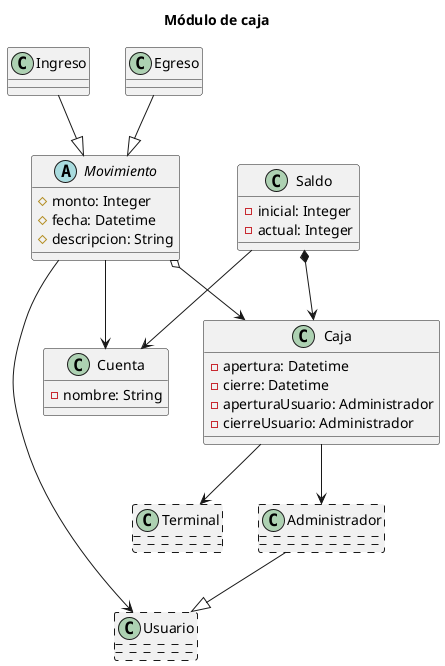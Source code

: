 @startuml caja

title
Módulo de caja
end title
scale 1

class Administrador ##[dashed]
class Usuario ##[dashed]
class Terminal ##[dashed]

abstract class Movimiento
{
    #monto: Integer
    #fecha: Datetime
    #descripcion: String
}

class Ingreso {}

class Egreso {}

class Cuenta
{
    -nombre: String
}

class Caja
{
    -apertura: Datetime
    -cierre: Datetime
    -aperturaUsuario: Administrador
    -cierreUsuario: Administrador
}

class Saldo
{
    -inicial: Integer
    -actual: Integer
}

Movimiento --> Usuario
Ingreso --|> Movimiento
Egreso --|> Movimiento
Movimiento --> Cuenta
Caja --> Administrador
Saldo *--> Caja
Saldo --> Cuenta
Caja --> Terminal
Movimiento o--> Caja
Administrador --|> Usuario

@enduml